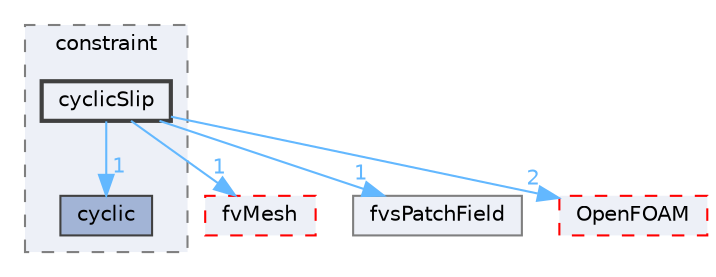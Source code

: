 digraph "src/finiteVolume/fields/fvsPatchFields/constraint/cyclicSlip"
{
 // LATEX_PDF_SIZE
  bgcolor="transparent";
  edge [fontname=Helvetica,fontsize=10,labelfontname=Helvetica,labelfontsize=10];
  node [fontname=Helvetica,fontsize=10,shape=box,height=0.2,width=0.4];
  compound=true
  subgraph clusterdir_d3657b0b23136d928b995b4c42c4ccd9 {
    graph [ bgcolor="#edf0f7", pencolor="grey50", label="constraint", fontname=Helvetica,fontsize=10 style="filled,dashed", URL="dir_d3657b0b23136d928b995b4c42c4ccd9.html",tooltip=""]
  dir_19ade4d920b03fe04129384a1ccaaa09 [label="cyclic", fillcolor="#a2b4d6", color="grey25", style="filled", URL="dir_19ade4d920b03fe04129384a1ccaaa09.html",tooltip=""];
  dir_68237cd4d05320d7bcc87091aa9a29cf [label="cyclicSlip", fillcolor="#edf0f7", color="grey25", style="filled,bold", URL="dir_68237cd4d05320d7bcc87091aa9a29cf.html",tooltip=""];
  }
  dir_c382fa095c9c33d8673c0dd60aaef275 [label="fvMesh", fillcolor="#edf0f7", color="red", style="filled,dashed", URL="dir_c382fa095c9c33d8673c0dd60aaef275.html",tooltip=""];
  dir_f8fc54ccdbdfd051989b9c9b77557e92 [label="fvsPatchField", fillcolor="#edf0f7", color="grey50", style="filled", URL="dir_f8fc54ccdbdfd051989b9c9b77557e92.html",tooltip=""];
  dir_c5473ff19b20e6ec4dfe5c310b3778a8 [label="OpenFOAM", fillcolor="#edf0f7", color="red", style="filled,dashed", URL="dir_c5473ff19b20e6ec4dfe5c310b3778a8.html",tooltip=""];
  dir_68237cd4d05320d7bcc87091aa9a29cf->dir_19ade4d920b03fe04129384a1ccaaa09 [headlabel="1", labeldistance=1.5 headhref="dir_000790_000758.html" href="dir_000790_000758.html" color="steelblue1" fontcolor="steelblue1"];
  dir_68237cd4d05320d7bcc87091aa9a29cf->dir_c382fa095c9c33d8673c0dd60aaef275 [headlabel="1", labeldistance=1.5 headhref="dir_000790_001544.html" href="dir_000790_001544.html" color="steelblue1" fontcolor="steelblue1"];
  dir_68237cd4d05320d7bcc87091aa9a29cf->dir_c5473ff19b20e6ec4dfe5c310b3778a8 [headlabel="2", labeldistance=1.5 headhref="dir_000790_002695.html" href="dir_000790_002695.html" color="steelblue1" fontcolor="steelblue1"];
  dir_68237cd4d05320d7bcc87091aa9a29cf->dir_f8fc54ccdbdfd051989b9c9b77557e92 [headlabel="1", labeldistance=1.5 headhref="dir_000790_001572.html" href="dir_000790_001572.html" color="steelblue1" fontcolor="steelblue1"];
}
